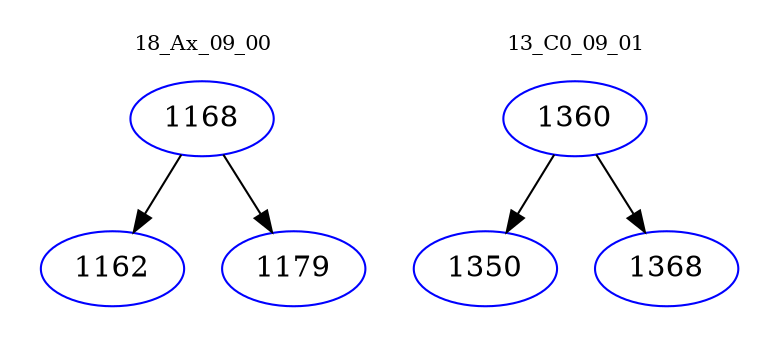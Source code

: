 digraph{
subgraph cluster_0 {
color = white
label = "18_Ax_09_00";
fontsize=10;
T0_1168 [label="1168", color="blue"]
T0_1168 -> T0_1162 [color="black"]
T0_1162 [label="1162", color="blue"]
T0_1168 -> T0_1179 [color="black"]
T0_1179 [label="1179", color="blue"]
}
subgraph cluster_1 {
color = white
label = "13_C0_09_01";
fontsize=10;
T1_1360 [label="1360", color="blue"]
T1_1360 -> T1_1350 [color="black"]
T1_1350 [label="1350", color="blue"]
T1_1360 -> T1_1368 [color="black"]
T1_1368 [label="1368", color="blue"]
}
}

